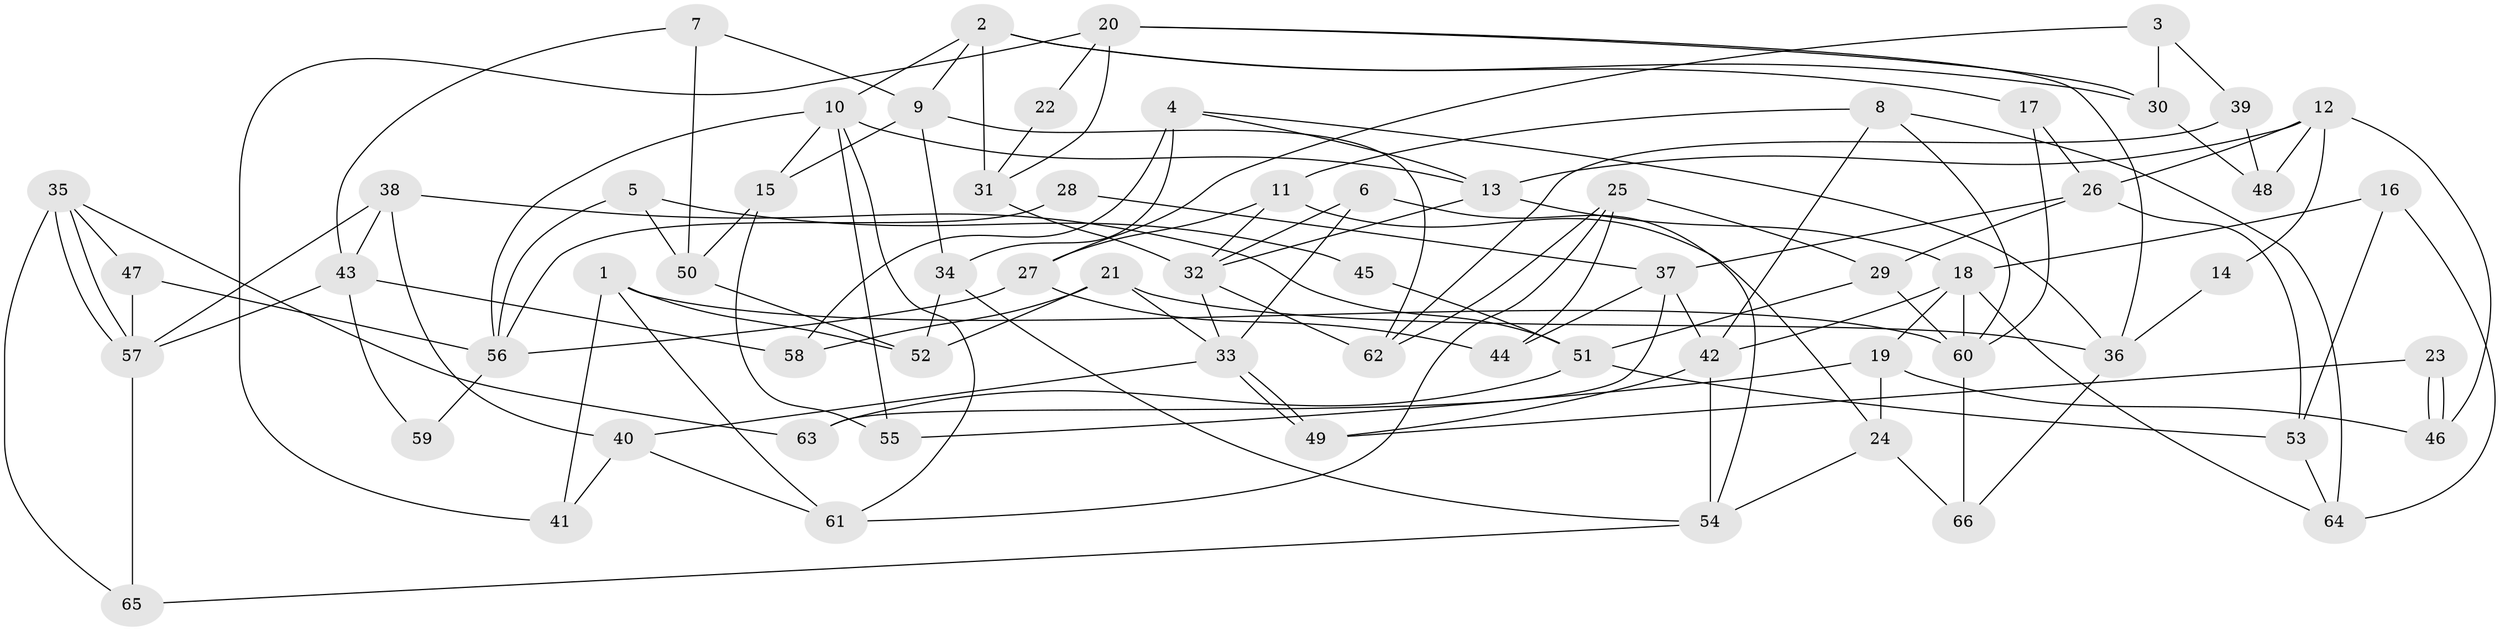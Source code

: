 // coarse degree distribution, {5: 0.21212121212121213, 6: 0.15151515151515152, 4: 0.21212121212121213, 3: 0.21212121212121213, 7: 0.06060606060606061, 2: 0.09090909090909091, 8: 0.030303030303030304, 10: 0.030303030303030304}
// Generated by graph-tools (version 1.1) at 2025/02/03/05/25 17:02:39]
// undirected, 66 vertices, 132 edges
graph export_dot {
graph [start="1"]
  node [color=gray90,style=filled];
  1;
  2;
  3;
  4;
  5;
  6;
  7;
  8;
  9;
  10;
  11;
  12;
  13;
  14;
  15;
  16;
  17;
  18;
  19;
  20;
  21;
  22;
  23;
  24;
  25;
  26;
  27;
  28;
  29;
  30;
  31;
  32;
  33;
  34;
  35;
  36;
  37;
  38;
  39;
  40;
  41;
  42;
  43;
  44;
  45;
  46;
  47;
  48;
  49;
  50;
  51;
  52;
  53;
  54;
  55;
  56;
  57;
  58;
  59;
  60;
  61;
  62;
  63;
  64;
  65;
  66;
  1 -- 61;
  1 -- 60;
  1 -- 41;
  1 -- 52;
  2 -- 10;
  2 -- 17;
  2 -- 9;
  2 -- 30;
  2 -- 31;
  3 -- 30;
  3 -- 27;
  3 -- 39;
  4 -- 34;
  4 -- 36;
  4 -- 13;
  4 -- 58;
  5 -- 56;
  5 -- 50;
  5 -- 45;
  6 -- 33;
  6 -- 32;
  6 -- 54;
  7 -- 50;
  7 -- 9;
  7 -- 43;
  8 -- 11;
  8 -- 60;
  8 -- 42;
  8 -- 64;
  9 -- 34;
  9 -- 15;
  9 -- 62;
  10 -- 55;
  10 -- 13;
  10 -- 15;
  10 -- 56;
  10 -- 61;
  11 -- 32;
  11 -- 27;
  11 -- 24;
  12 -- 46;
  12 -- 48;
  12 -- 13;
  12 -- 14;
  12 -- 26;
  13 -- 18;
  13 -- 32;
  14 -- 36;
  15 -- 50;
  15 -- 55;
  16 -- 53;
  16 -- 64;
  16 -- 18;
  17 -- 60;
  17 -- 26;
  18 -- 19;
  18 -- 42;
  18 -- 60;
  18 -- 64;
  19 -- 24;
  19 -- 46;
  19 -- 55;
  20 -- 36;
  20 -- 41;
  20 -- 22;
  20 -- 30;
  20 -- 31;
  21 -- 58;
  21 -- 33;
  21 -- 36;
  21 -- 52;
  22 -- 31;
  23 -- 49;
  23 -- 46;
  23 -- 46;
  24 -- 54;
  24 -- 66;
  25 -- 62;
  25 -- 29;
  25 -- 44;
  25 -- 61;
  26 -- 53;
  26 -- 29;
  26 -- 37;
  27 -- 44;
  27 -- 56;
  28 -- 56;
  28 -- 37;
  29 -- 51;
  29 -- 60;
  30 -- 48;
  31 -- 32;
  32 -- 33;
  32 -- 62;
  33 -- 49;
  33 -- 49;
  33 -- 40;
  34 -- 52;
  34 -- 54;
  35 -- 57;
  35 -- 57;
  35 -- 65;
  35 -- 47;
  35 -- 63;
  36 -- 66;
  37 -- 42;
  37 -- 44;
  37 -- 63;
  38 -- 40;
  38 -- 57;
  38 -- 43;
  38 -- 51;
  39 -- 62;
  39 -- 48;
  40 -- 61;
  40 -- 41;
  42 -- 49;
  42 -- 54;
  43 -- 57;
  43 -- 58;
  43 -- 59;
  45 -- 51;
  47 -- 57;
  47 -- 56;
  50 -- 52;
  51 -- 63;
  51 -- 53;
  53 -- 64;
  54 -- 65;
  56 -- 59;
  57 -- 65;
  60 -- 66;
}
